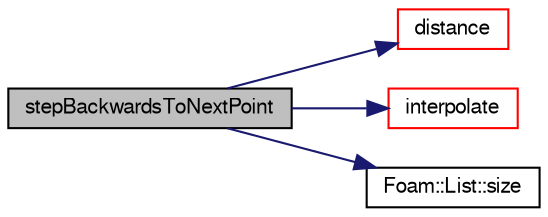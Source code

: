 digraph "stepBackwardsToNextPoint"
{
  bgcolor="transparent";
  edge [fontname="FreeSans",fontsize="10",labelfontname="FreeSans",labelfontsize="10"];
  node [fontname="FreeSans",fontsize="10",shape=record];
  rankdir="LR";
  Node77865 [label="stepBackwardsToNextPoint",height=0.2,width=0.4,color="black", fillcolor="grey75", style="filled", fontcolor="black"];
  Node77865 -> Node77866 [color="midnightblue",fontsize="10",style="solid",fontname="FreeSans"];
  Node77866 [label="distance",height=0.2,width=0.4,color="red",URL="$a21124.html#a0bcfc66141be6a71979dc53e6008198e"];
  Node77865 -> Node77869 [color="midnightblue",fontsize="10",style="solid",fontname="FreeSans"];
  Node77869 [label="interpolate",height=0.2,width=0.4,color="red",URL="$a21124.html#aba5fff183ec42758b0944abeabec41ea"];
  Node77865 -> Node77877 [color="midnightblue",fontsize="10",style="solid",fontname="FreeSans"];
  Node77877 [label="Foam::List::size",height=0.2,width=0.4,color="black",URL="$a25694.html#a8a5f6fa29bd4b500caf186f60245b384",tooltip="Override size to be inconsistent with allocated storage. "];
}
